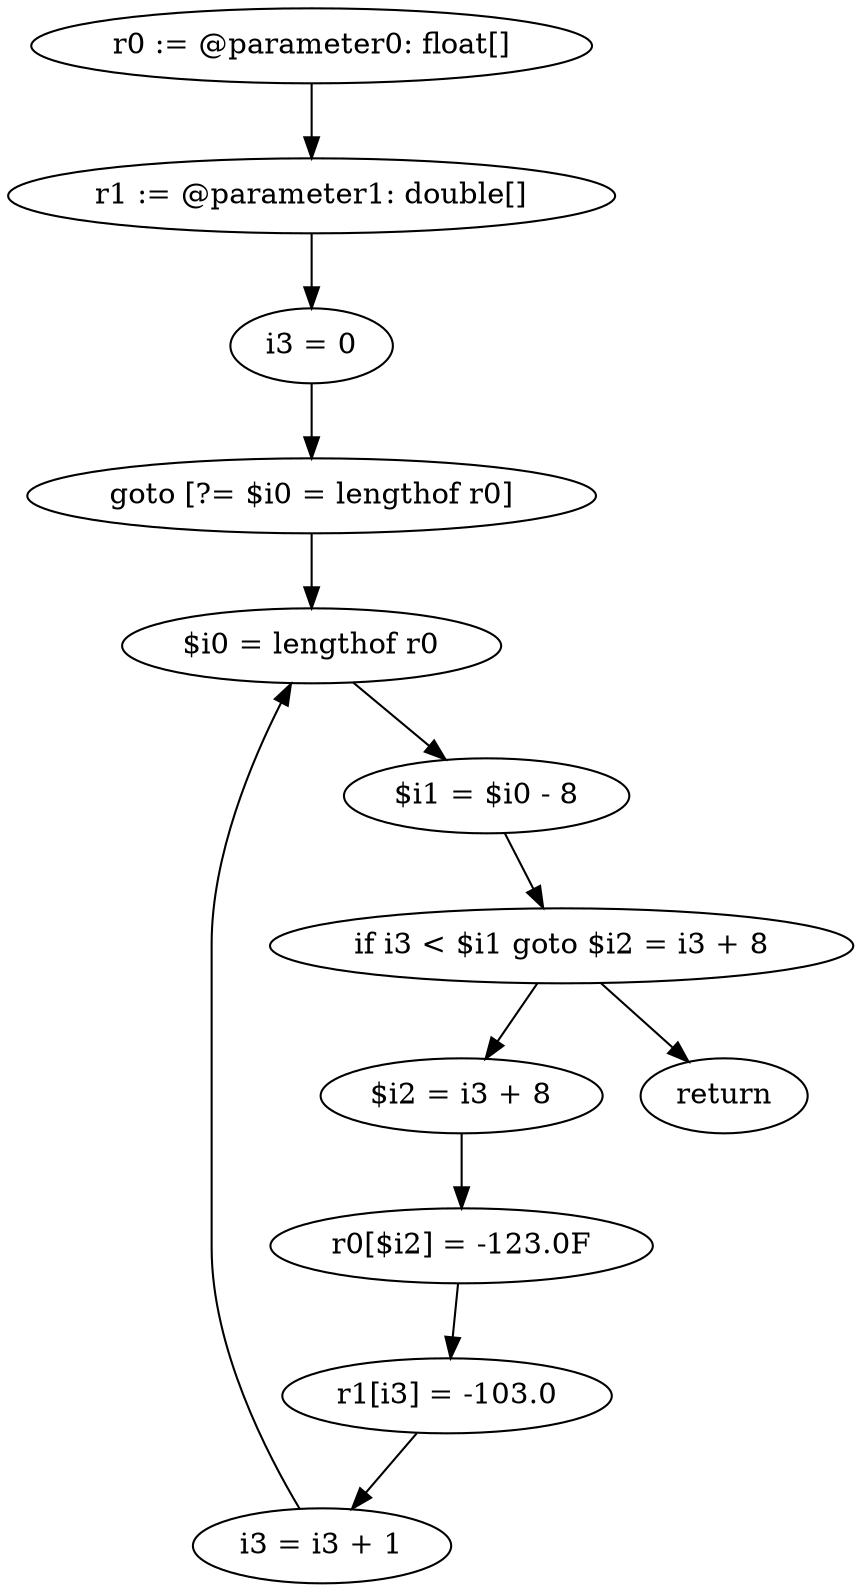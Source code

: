 digraph "unitGraph" {
    "r0 := @parameter0: float[]"
    "r1 := @parameter1: double[]"
    "i3 = 0"
    "goto [?= $i0 = lengthof r0]"
    "$i2 = i3 + 8"
    "r0[$i2] = -123.0F"
    "r1[i3] = -103.0"
    "i3 = i3 + 1"
    "$i0 = lengthof r0"
    "$i1 = $i0 - 8"
    "if i3 < $i1 goto $i2 = i3 + 8"
    "return"
    "r0 := @parameter0: float[]"->"r1 := @parameter1: double[]";
    "r1 := @parameter1: double[]"->"i3 = 0";
    "i3 = 0"->"goto [?= $i0 = lengthof r0]";
    "goto [?= $i0 = lengthof r0]"->"$i0 = lengthof r0";
    "$i2 = i3 + 8"->"r0[$i2] = -123.0F";
    "r0[$i2] = -123.0F"->"r1[i3] = -103.0";
    "r1[i3] = -103.0"->"i3 = i3 + 1";
    "i3 = i3 + 1"->"$i0 = lengthof r0";
    "$i0 = lengthof r0"->"$i1 = $i0 - 8";
    "$i1 = $i0 - 8"->"if i3 < $i1 goto $i2 = i3 + 8";
    "if i3 < $i1 goto $i2 = i3 + 8"->"return";
    "if i3 < $i1 goto $i2 = i3 + 8"->"$i2 = i3 + 8";
}
